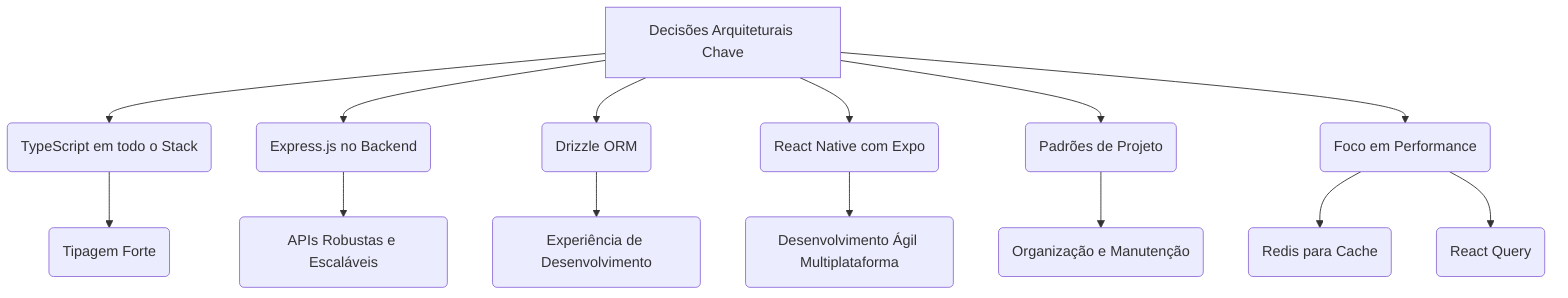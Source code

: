 graph TD
    A[Decisões Arquiteturais Chave] --> B(TypeScript em todo o Stack)
    A --> C(Express.js no Backend)
    A --> D(Drizzle ORM)
    A --> E(React Native com Expo)
    A --> F(Padrões de Projeto)
    A --> G(Foco em Performance)

    B --> B1(Tipagem Forte)
    C --> C1(APIs Robustas e Escaláveis)
    D --> D1(Experiência de Desenvolvimento)
    E --> E1(Desenvolvimento Ágil Multiplataforma)
    F --> F1(Organização e Manutenção)
    G --> G1(Redis para Cache)
    G --> G2(React Query)